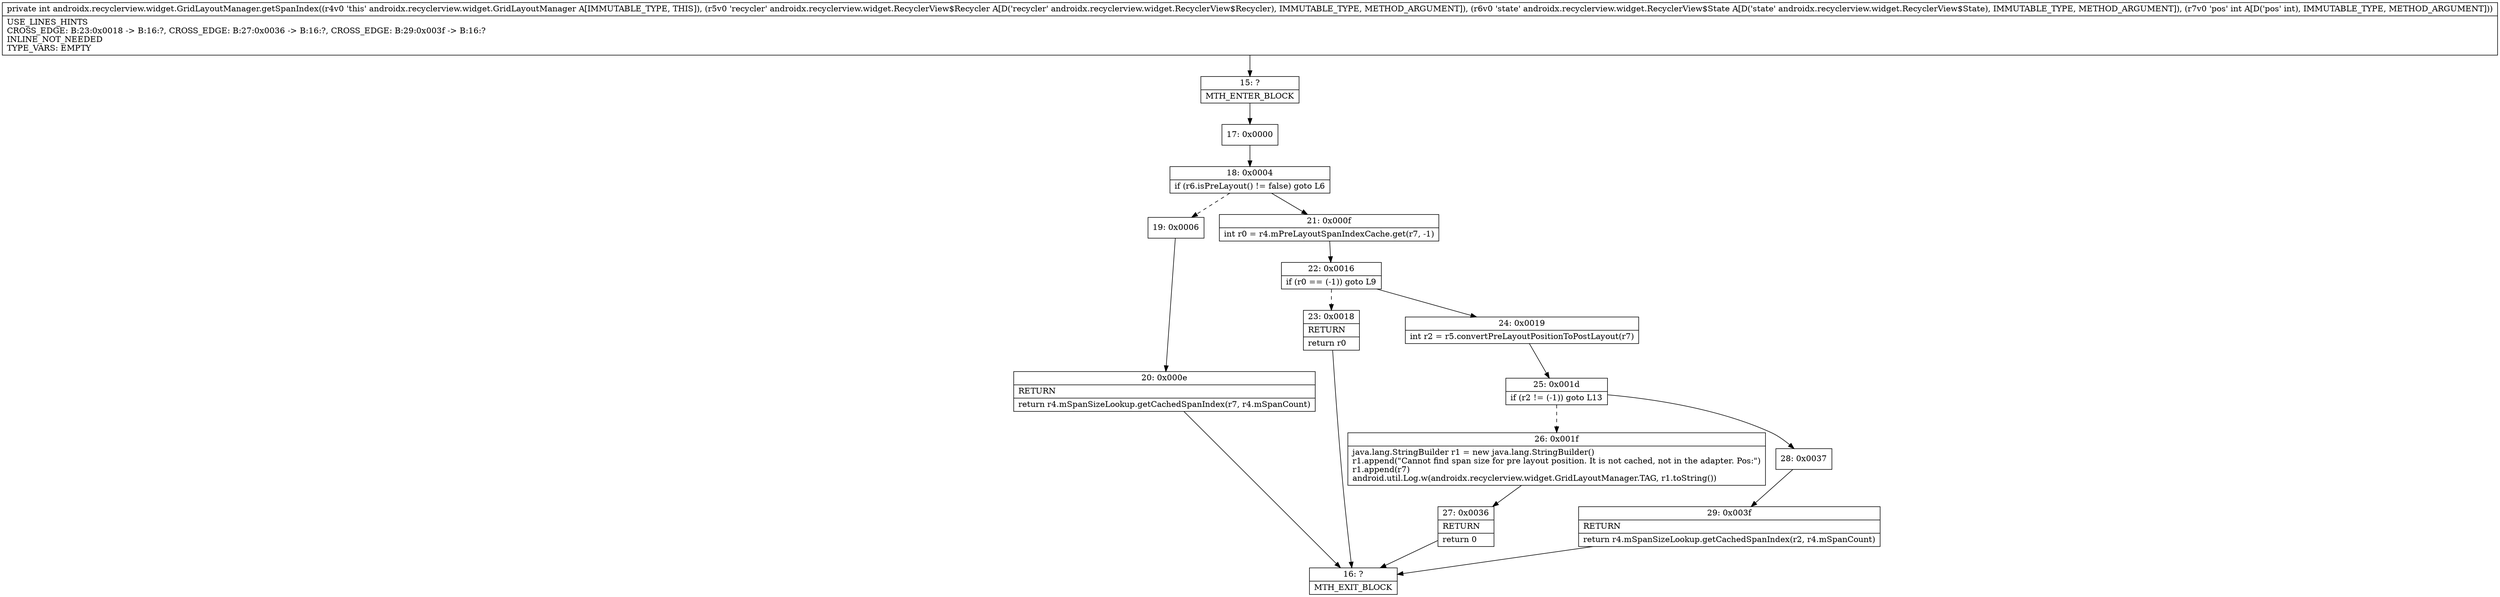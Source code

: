 digraph "CFG forandroidx.recyclerview.widget.GridLayoutManager.getSpanIndex(Landroidx\/recyclerview\/widget\/RecyclerView$Recycler;Landroidx\/recyclerview\/widget\/RecyclerView$State;I)I" {
Node_15 [shape=record,label="{15\:\ ?|MTH_ENTER_BLOCK\l}"];
Node_17 [shape=record,label="{17\:\ 0x0000}"];
Node_18 [shape=record,label="{18\:\ 0x0004|if (r6.isPreLayout() != false) goto L6\l}"];
Node_19 [shape=record,label="{19\:\ 0x0006}"];
Node_20 [shape=record,label="{20\:\ 0x000e|RETURN\l|return r4.mSpanSizeLookup.getCachedSpanIndex(r7, r4.mSpanCount)\l}"];
Node_16 [shape=record,label="{16\:\ ?|MTH_EXIT_BLOCK\l}"];
Node_21 [shape=record,label="{21\:\ 0x000f|int r0 = r4.mPreLayoutSpanIndexCache.get(r7, \-1)\l}"];
Node_22 [shape=record,label="{22\:\ 0x0016|if (r0 == (\-1)) goto L9\l}"];
Node_23 [shape=record,label="{23\:\ 0x0018|RETURN\l|return r0\l}"];
Node_24 [shape=record,label="{24\:\ 0x0019|int r2 = r5.convertPreLayoutPositionToPostLayout(r7)\l}"];
Node_25 [shape=record,label="{25\:\ 0x001d|if (r2 != (\-1)) goto L13\l}"];
Node_26 [shape=record,label="{26\:\ 0x001f|java.lang.StringBuilder r1 = new java.lang.StringBuilder()\lr1.append(\"Cannot find span size for pre layout position. It is not cached, not in the adapter. Pos:\")\lr1.append(r7)\landroid.util.Log.w(androidx.recyclerview.widget.GridLayoutManager.TAG, r1.toString())\l}"];
Node_27 [shape=record,label="{27\:\ 0x0036|RETURN\l|return 0\l}"];
Node_28 [shape=record,label="{28\:\ 0x0037}"];
Node_29 [shape=record,label="{29\:\ 0x003f|RETURN\l|return r4.mSpanSizeLookup.getCachedSpanIndex(r2, r4.mSpanCount)\l}"];
MethodNode[shape=record,label="{private int androidx.recyclerview.widget.GridLayoutManager.getSpanIndex((r4v0 'this' androidx.recyclerview.widget.GridLayoutManager A[IMMUTABLE_TYPE, THIS]), (r5v0 'recycler' androidx.recyclerview.widget.RecyclerView$Recycler A[D('recycler' androidx.recyclerview.widget.RecyclerView$Recycler), IMMUTABLE_TYPE, METHOD_ARGUMENT]), (r6v0 'state' androidx.recyclerview.widget.RecyclerView$State A[D('state' androidx.recyclerview.widget.RecyclerView$State), IMMUTABLE_TYPE, METHOD_ARGUMENT]), (r7v0 'pos' int A[D('pos' int), IMMUTABLE_TYPE, METHOD_ARGUMENT]))  | USE_LINES_HINTS\lCROSS_EDGE: B:23:0x0018 \-\> B:16:?, CROSS_EDGE: B:27:0x0036 \-\> B:16:?, CROSS_EDGE: B:29:0x003f \-\> B:16:?\lINLINE_NOT_NEEDED\lTYPE_VARS: EMPTY\l}"];
MethodNode -> Node_15;Node_15 -> Node_17;
Node_17 -> Node_18;
Node_18 -> Node_19[style=dashed];
Node_18 -> Node_21;
Node_19 -> Node_20;
Node_20 -> Node_16;
Node_21 -> Node_22;
Node_22 -> Node_23[style=dashed];
Node_22 -> Node_24;
Node_23 -> Node_16;
Node_24 -> Node_25;
Node_25 -> Node_26[style=dashed];
Node_25 -> Node_28;
Node_26 -> Node_27;
Node_27 -> Node_16;
Node_28 -> Node_29;
Node_29 -> Node_16;
}

